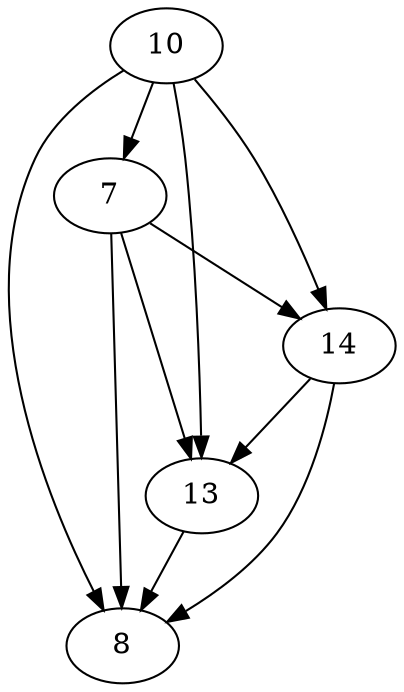 strict digraph  {
7 [dimensions="[64, 69, 11]"];
8 [dimensions="[94, 90, 90]"];
10 [dimensions="[1, 38, 42]"];
13 [dimensions="[41, 73, 79]"];
14 [dimensions="[66, 19, 74]"];
7 -> 8;
7 -> 13;
7 -> 14;
10 -> 8;
10 -> 13;
10 -> 14;
10 -> 7;
13 -> 8;
14 -> 8;
14 -> 13;
}
